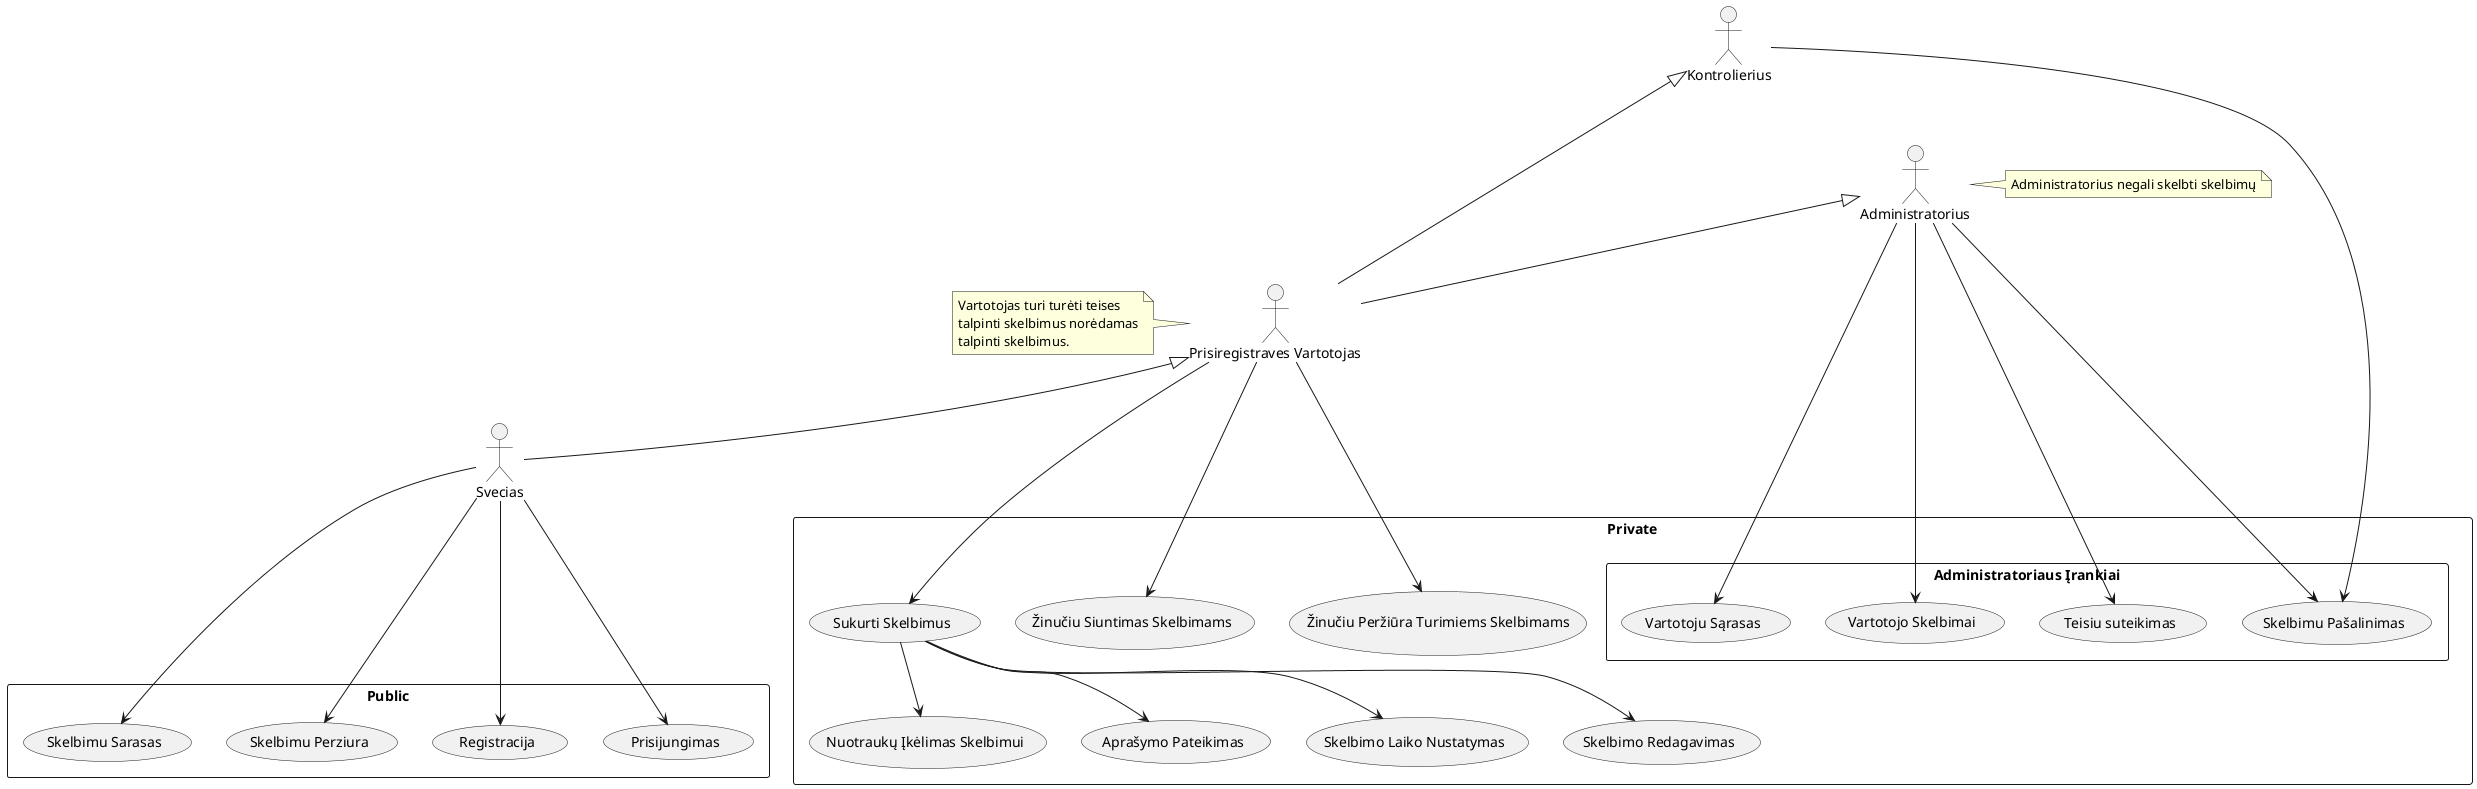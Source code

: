 @startuml

skinparam packageStyle rectangle

:Kontrolierius:
:Administratorius:
:Prisiregistraves Vartotojas:
:Svecias:

rectangle Private {
  (Sukurti Skelbimus)
  (Nuotraukų Įkėlimas Skelbimui)
  (Aprašymo Pateikimas)
  (Skelbimo Laiko Nustatymas)
  (Žinučiu Siuntimas Skelbimams)
  (Žinučiu Peržiūra Turimiems Skelbimams)
  (Skelbimo Redagavimas)

  rectangle "Administratoriaus Įrankiai" {
    (Vartotoju Sąrasas)
    (Vartotojo Skelbimai)
    (Teisiu suteikimas)

    (Skelbimu Pašalinimas) 
  }
}


rectangle "Public" {
  Svecias ---> (Skelbimu Sarasas)
  Svecias ---> (Skelbimu Perziura)
  Svecias ---> (Registracija)
  Svecias ---> (Prisijungimas)
}

:Prisiregistraves Vartotojas: <|-- Svecias

:Prisiregistraves Vartotojas: ---> (Sukurti Skelbimus)
(Sukurti Skelbimus) --> (Nuotraukų Įkėlimas Skelbimui)
(Sukurti Skelbimus) --> (Aprašymo Pateikimas)
(Sukurti Skelbimus) --> (Skelbimo Laiko Nustatymas)
(Sukurti Skelbimus) --> (Skelbimo Redagavimas)
:Prisiregistraves Vartotojas: ---> (Žinučiu Siuntimas Skelbimams)
:Prisiregistraves Vartotojas: ---> (Žinučiu Peržiūra Turimiems Skelbimams)

:Administratorius: <|-- :Prisiregistraves Vartotojas:
:Kontrolierius: <|--- :Prisiregistraves Vartotojas:

:Administratorius: --> (Vartotoju Sąrasas)
:Administratorius: --> (Vartotojo Skelbimai)
:Administratorius: --> (Teisiu suteikimas)

:Administratorius: --> (Skelbimu Pašalinimas)

:Kontrolierius: -->  (Skelbimu Pašalinimas)

note left of :Prisiregistraves Vartotojas:
  Vartotojas turi turėti teises
  talpinti skelbimus norėdamas
  talpinti skelbimus.
end note

note right of :Administratorius:
  Administratorius negali skelbti skelbimų
end note


@enduml
